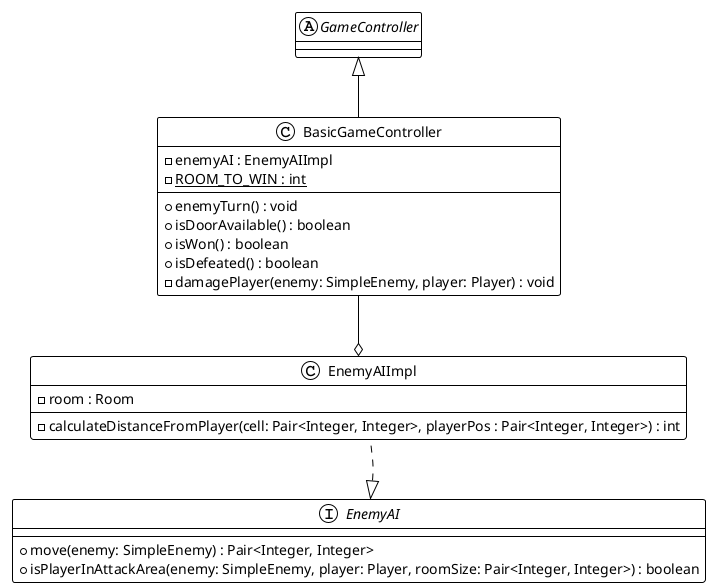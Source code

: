 @startuml EnemyAI
!theme plain
interface EnemyAI {
    + move(enemy: SimpleEnemy) : Pair<Integer, Integer>
    + isPlayerInAttackArea(enemy: SimpleEnemy, player: Player, roomSize: Pair<Integer, Integer>) : boolean
}
class EnemyAIImpl implements EnemyAI{
    - room : Room
    - calculateDistanceFromPlayer(cell: Pair<Integer, Integer>, playerPos : Pair<Integer, Integer>) : int
}
abstract class GameController
class BasicGameController extends GameController {
    - enemyAI : EnemyAIImpl
    - {static} ROOM_TO_WIN : int
    + enemyTurn() : void
    + isDoorAvailable() : boolean
    + isWon() : boolean
    + isDefeated() : boolean
    - damagePlayer(enemy: SimpleEnemy, player: Player) : void
}
BasicGameController -down-o EnemyAIImpl
EnemyAI -up[hidden]-> EnemyAIImpl
@enduml